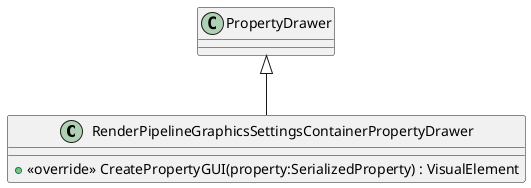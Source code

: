 @startuml
class RenderPipelineGraphicsSettingsContainerPropertyDrawer {
    + <<override>> CreatePropertyGUI(property:SerializedProperty) : VisualElement
}
PropertyDrawer <|-- RenderPipelineGraphicsSettingsContainerPropertyDrawer
@enduml

